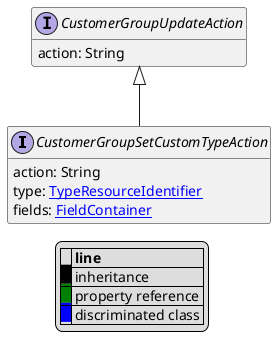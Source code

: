 @startuml

hide empty fields
hide empty methods
legend
|= |= line |
|<back:black>   </back>| inheritance |
|<back:green>   </back>| property reference |
|<back:blue>   </back>| discriminated class |
endlegend
interface CustomerGroupSetCustomTypeAction [[CustomerGroupSetCustomTypeAction.svg]] extends CustomerGroupUpdateAction {
    action: String
    type: [[TypeResourceIdentifier.svg TypeResourceIdentifier]]
    fields: [[FieldContainer.svg FieldContainer]]
}
interface CustomerGroupUpdateAction [[CustomerGroupUpdateAction.svg]]  {
    action: String
}





@enduml
